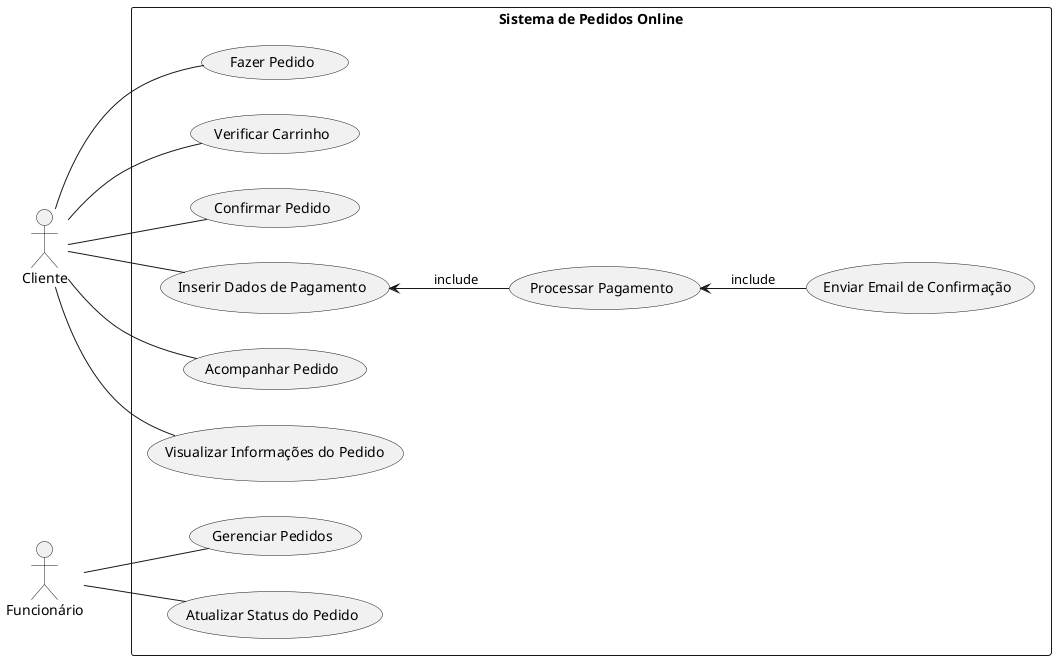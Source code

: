 @startuml will

left to right direction
skinparam packageStyle rectangle

actor Cliente
actor Funcionário

rectangle "Sistema de Pedidos Online" {
  usecase "Fazer Pedido" as UC1
  usecase "Verificar Carrinho" as UC2
  usecase "Confirmar Pedido" as UC3
  usecase "Inserir Dados de Pagamento" as UC4
  usecase "Processar Pagamento" as UC5
  usecase "Enviar Email de Confirmação" as UC6
  usecase "Acompanhar Pedido" as UC7
  usecase "Gerenciar Pedidos" as UC8
  usecase "Visualizar Informações do Pedido" as UC9
  usecase "Atualizar Status do Pedido" as UC10

  Cliente -- UC1
  Cliente -- UC2 
  Cliente -- UC3 
  Cliente -- UC4 
  UC4 <-- UC5: include
  UC5 <-- UC6: include
  Cliente -- UC7
  Cliente -- UC9
  Funcionário -- UC8
  Funcionário -- UC10
}

@enduml